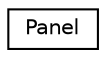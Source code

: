 digraph G
{
  edge [fontname="Helvetica",fontsize="10",labelfontname="Helvetica",labelfontsize="10"];
  node [fontname="Helvetica",fontsize="10",shape=record];
  rankdir=LR;
  Node1 [label="Panel",height=0.2,width=0.4,color="black", fillcolor="white", style="filled",URL="$d7/d84/structPanel.html"];
}
